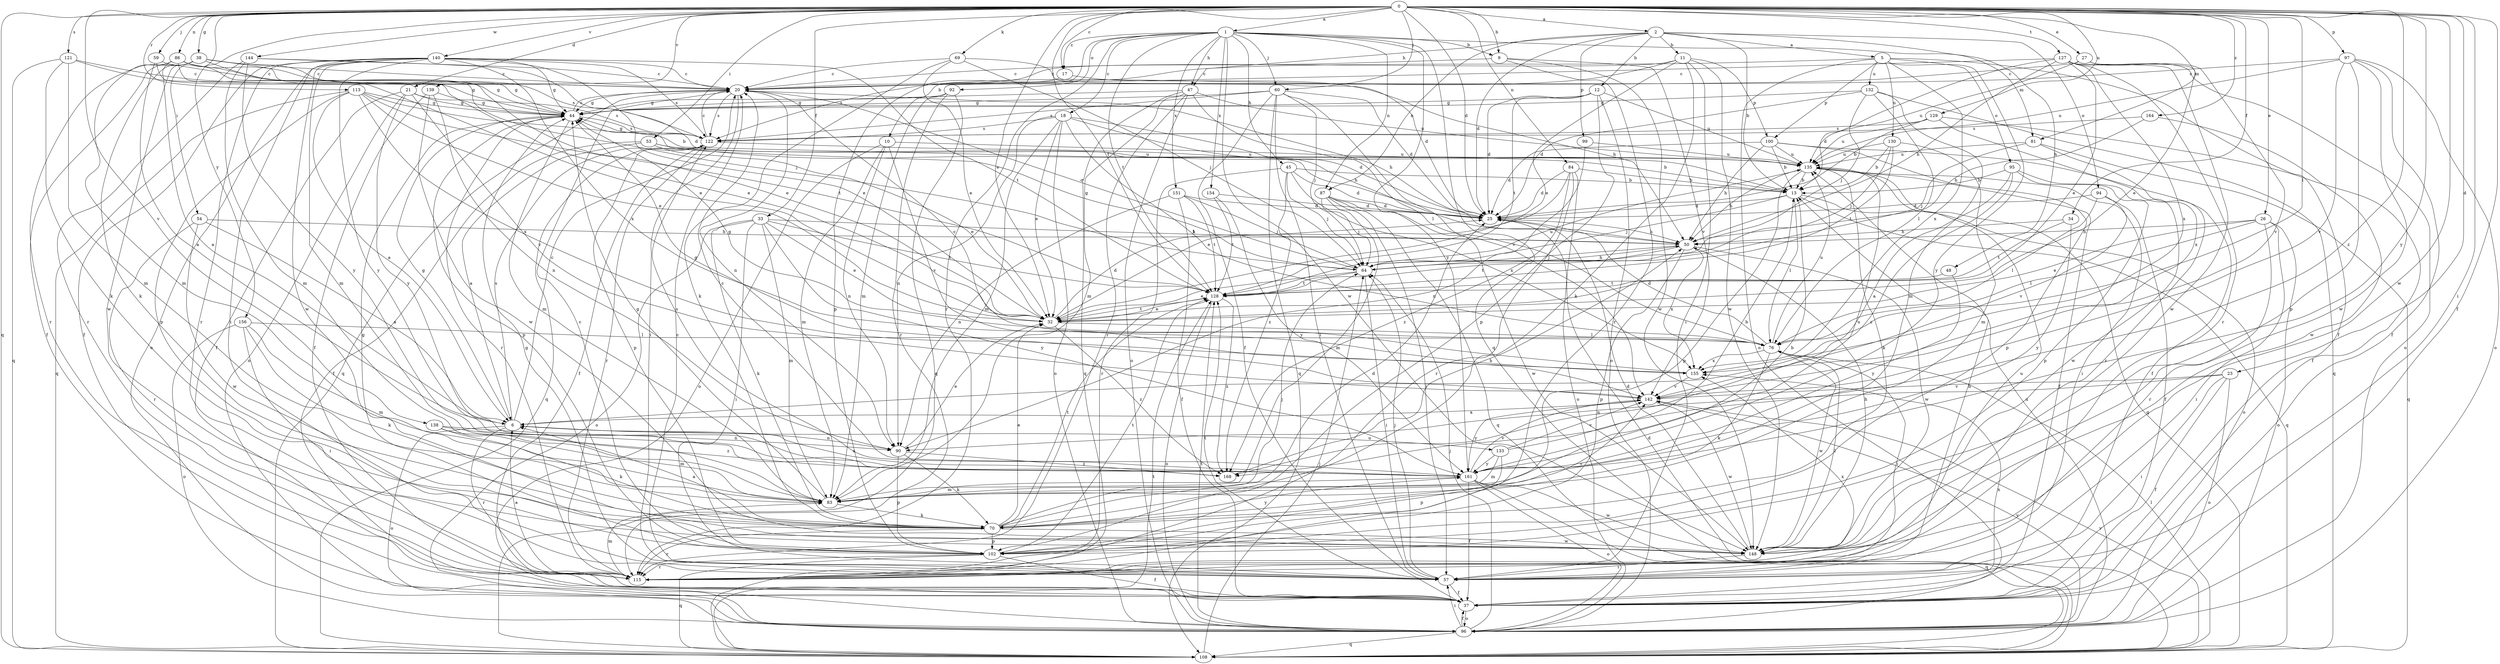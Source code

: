 strict digraph  {
0;
1;
2;
5;
6;
9;
10;
11;
12;
13;
17;
18;
20;
21;
23;
25;
26;
27;
32;
33;
34;
37;
38;
44;
45;
47;
48;
50;
53;
54;
57;
59;
60;
64;
69;
70;
76;
81;
83;
84;
86;
87;
90;
92;
94;
95;
96;
97;
99;
100;
102;
108;
113;
115;
121;
122;
127;
128;
129;
130;
132;
133;
135;
138;
139;
140;
142;
144;
148;
151;
154;
155;
156;
161;
164;
168;
0 -> 1  [label=a];
0 -> 2  [label=a];
0 -> 9  [label=b];
0 -> 17  [label=c];
0 -> 21  [label=d];
0 -> 23  [label=d];
0 -> 25  [label=d];
0 -> 26  [label=e];
0 -> 27  [label=e];
0 -> 32  [label=e];
0 -> 33  [label=f];
0 -> 34  [label=f];
0 -> 37  [label=f];
0 -> 38  [label=g];
0 -> 53  [label=i];
0 -> 54  [label=i];
0 -> 57  [label=i];
0 -> 59  [label=j];
0 -> 60  [label=j];
0 -> 69  [label=k];
0 -> 76  [label=l];
0 -> 81  [label=m];
0 -> 84  [label=n];
0 -> 86  [label=n];
0 -> 97  [label=p];
0 -> 108  [label=q];
0 -> 113  [label=r];
0 -> 121  [label=s];
0 -> 127  [label=t];
0 -> 128  [label=t];
0 -> 129  [label=u];
0 -> 138  [label=v];
0 -> 139  [label=v];
0 -> 140  [label=v];
0 -> 144  [label=w];
0 -> 148  [label=w];
0 -> 156  [label=y];
0 -> 161  [label=y];
0 -> 164  [label=z];
0 -> 168  [label=z];
1 -> 9  [label=b];
1 -> 10  [label=b];
1 -> 17  [label=c];
1 -> 18  [label=c];
1 -> 45  [label=h];
1 -> 47  [label=h];
1 -> 60  [label=j];
1 -> 81  [label=m];
1 -> 87  [label=n];
1 -> 92  [label=o];
1 -> 108  [label=q];
1 -> 115  [label=r];
1 -> 128  [label=t];
1 -> 148  [label=w];
1 -> 151  [label=x];
1 -> 154  [label=x];
1 -> 161  [label=y];
2 -> 5  [label=a];
2 -> 11  [label=b];
2 -> 12  [label=b];
2 -> 13  [label=b];
2 -> 25  [label=d];
2 -> 47  [label=h];
2 -> 48  [label=h];
2 -> 87  [label=n];
2 -> 94  [label=o];
2 -> 99  [label=p];
5 -> 20  [label=c];
5 -> 37  [label=f];
5 -> 95  [label=o];
5 -> 96  [label=o];
5 -> 100  [label=p];
5 -> 130  [label=u];
5 -> 132  [label=u];
5 -> 155  [label=x];
5 -> 161  [label=y];
6 -> 20  [label=c];
6 -> 44  [label=g];
6 -> 90  [label=n];
6 -> 96  [label=o];
6 -> 115  [label=r];
6 -> 122  [label=s];
6 -> 133  [label=u];
9 -> 20  [label=c];
9 -> 115  [label=r];
9 -> 142  [label=v];
9 -> 148  [label=w];
10 -> 83  [label=m];
10 -> 90  [label=n];
10 -> 96  [label=o];
10 -> 135  [label=u];
10 -> 142  [label=v];
11 -> 20  [label=c];
11 -> 32  [label=e];
11 -> 57  [label=i];
11 -> 70  [label=k];
11 -> 100  [label=p];
11 -> 122  [label=s];
11 -> 148  [label=w];
12 -> 25  [label=d];
12 -> 44  [label=g];
12 -> 96  [label=o];
12 -> 102  [label=p];
12 -> 128  [label=t];
12 -> 135  [label=u];
13 -> 25  [label=d];
13 -> 64  [label=j];
13 -> 76  [label=l];
13 -> 96  [label=o];
13 -> 108  [label=q];
17 -> 50  [label=h];
17 -> 102  [label=p];
18 -> 25  [label=d];
18 -> 32  [label=e];
18 -> 50  [label=h];
18 -> 76  [label=l];
18 -> 83  [label=m];
18 -> 90  [label=n];
18 -> 96  [label=o];
18 -> 122  [label=s];
20 -> 44  [label=g];
20 -> 50  [label=h];
20 -> 57  [label=i];
20 -> 90  [label=n];
20 -> 108  [label=q];
20 -> 122  [label=s];
21 -> 37  [label=f];
21 -> 44  [label=g];
21 -> 96  [label=o];
21 -> 122  [label=s];
21 -> 142  [label=v];
21 -> 161  [label=y];
23 -> 37  [label=f];
23 -> 57  [label=i];
23 -> 90  [label=n];
23 -> 96  [label=o];
23 -> 142  [label=v];
25 -> 50  [label=h];
26 -> 32  [label=e];
26 -> 50  [label=h];
26 -> 57  [label=i];
26 -> 76  [label=l];
26 -> 96  [label=o];
26 -> 115  [label=r];
27 -> 20  [label=c];
27 -> 32  [label=e];
27 -> 135  [label=u];
27 -> 142  [label=v];
32 -> 25  [label=d];
32 -> 76  [label=l];
32 -> 128  [label=t];
32 -> 168  [label=z];
33 -> 32  [label=e];
33 -> 50  [label=h];
33 -> 57  [label=i];
33 -> 70  [label=k];
33 -> 83  [label=m];
33 -> 96  [label=o];
33 -> 128  [label=t];
33 -> 161  [label=y];
34 -> 50  [label=h];
34 -> 128  [label=t];
34 -> 161  [label=y];
37 -> 96  [label=o];
37 -> 155  [label=x];
38 -> 20  [label=c];
38 -> 32  [label=e];
38 -> 37  [label=f];
38 -> 44  [label=g];
38 -> 70  [label=k];
38 -> 115  [label=r];
38 -> 122  [label=s];
38 -> 148  [label=w];
44 -> 20  [label=c];
44 -> 83  [label=m];
44 -> 102  [label=p];
44 -> 115  [label=r];
44 -> 122  [label=s];
45 -> 13  [label=b];
45 -> 25  [label=d];
45 -> 64  [label=j];
45 -> 115  [label=r];
45 -> 155  [label=x];
45 -> 168  [label=z];
47 -> 44  [label=g];
47 -> 76  [label=l];
47 -> 83  [label=m];
47 -> 96  [label=o];
47 -> 108  [label=q];
47 -> 115  [label=r];
47 -> 135  [label=u];
48 -> 128  [label=t];
48 -> 161  [label=y];
50 -> 64  [label=j];
50 -> 102  [label=p];
50 -> 128  [label=t];
50 -> 148  [label=w];
50 -> 155  [label=x];
53 -> 6  [label=a];
53 -> 13  [label=b];
53 -> 32  [label=e];
53 -> 37  [label=f];
53 -> 135  [label=u];
54 -> 6  [label=a];
54 -> 50  [label=h];
54 -> 115  [label=r];
54 -> 148  [label=w];
57 -> 13  [label=b];
57 -> 20  [label=c];
57 -> 37  [label=f];
57 -> 44  [label=g];
57 -> 64  [label=j];
57 -> 128  [label=t];
59 -> 6  [label=a];
59 -> 20  [label=c];
59 -> 44  [label=g];
60 -> 25  [label=d];
60 -> 37  [label=f];
60 -> 44  [label=g];
60 -> 57  [label=i];
60 -> 64  [label=j];
60 -> 108  [label=q];
60 -> 122  [label=s];
60 -> 142  [label=v];
64 -> 20  [label=c];
64 -> 32  [label=e];
64 -> 44  [label=g];
64 -> 50  [label=h];
64 -> 57  [label=i];
64 -> 128  [label=t];
69 -> 20  [label=c];
69 -> 25  [label=d];
69 -> 32  [label=e];
69 -> 64  [label=j];
69 -> 70  [label=k];
70 -> 6  [label=a];
70 -> 25  [label=d];
70 -> 32  [label=e];
70 -> 64  [label=j];
70 -> 102  [label=p];
70 -> 115  [label=r];
70 -> 128  [label=t];
70 -> 142  [label=v];
70 -> 148  [label=w];
70 -> 161  [label=y];
76 -> 25  [label=d];
76 -> 44  [label=g];
76 -> 57  [label=i];
76 -> 70  [label=k];
76 -> 135  [label=u];
76 -> 148  [label=w];
76 -> 155  [label=x];
81 -> 64  [label=j];
81 -> 108  [label=q];
81 -> 115  [label=r];
81 -> 135  [label=u];
83 -> 13  [label=b];
83 -> 44  [label=g];
83 -> 70  [label=k];
84 -> 13  [label=b];
84 -> 25  [label=d];
84 -> 32  [label=e];
84 -> 96  [label=o];
84 -> 115  [label=r];
84 -> 168  [label=z];
86 -> 6  [label=a];
86 -> 20  [label=c];
86 -> 32  [label=e];
86 -> 44  [label=g];
86 -> 64  [label=j];
86 -> 83  [label=m];
87 -> 25  [label=d];
87 -> 57  [label=i];
87 -> 64  [label=j];
87 -> 83  [label=m];
87 -> 108  [label=q];
87 -> 148  [label=w];
90 -> 32  [label=e];
90 -> 70  [label=k];
90 -> 102  [label=p];
90 -> 168  [label=z];
92 -> 44  [label=g];
92 -> 83  [label=m];
92 -> 108  [label=q];
92 -> 115  [label=r];
94 -> 25  [label=d];
94 -> 37  [label=f];
94 -> 76  [label=l];
94 -> 142  [label=v];
95 -> 6  [label=a];
95 -> 13  [label=b];
95 -> 102  [label=p];
95 -> 148  [label=w];
95 -> 168  [label=z];
96 -> 37  [label=f];
96 -> 57  [label=i];
96 -> 64  [label=j];
96 -> 108  [label=q];
96 -> 128  [label=t];
96 -> 135  [label=u];
96 -> 142  [label=v];
97 -> 20  [label=c];
97 -> 37  [label=f];
97 -> 96  [label=o];
97 -> 102  [label=p];
97 -> 135  [label=u];
97 -> 142  [label=v];
97 -> 148  [label=w];
99 -> 90  [label=n];
99 -> 135  [label=u];
100 -> 13  [label=b];
100 -> 25  [label=d];
100 -> 37  [label=f];
100 -> 50  [label=h];
100 -> 102  [label=p];
100 -> 135  [label=u];
102 -> 20  [label=c];
102 -> 37  [label=f];
102 -> 44  [label=g];
102 -> 108  [label=q];
102 -> 115  [label=r];
102 -> 128  [label=t];
108 -> 25  [label=d];
108 -> 64  [label=j];
108 -> 76  [label=l];
108 -> 128  [label=t];
108 -> 142  [label=v];
113 -> 6  [label=a];
113 -> 13  [label=b];
113 -> 32  [label=e];
113 -> 44  [label=g];
113 -> 102  [label=p];
113 -> 108  [label=q];
113 -> 128  [label=t];
113 -> 155  [label=x];
115 -> 6  [label=a];
115 -> 83  [label=m];
115 -> 135  [label=u];
115 -> 155  [label=x];
121 -> 20  [label=c];
121 -> 32  [label=e];
121 -> 70  [label=k];
121 -> 83  [label=m];
121 -> 108  [label=q];
122 -> 20  [label=c];
122 -> 37  [label=f];
122 -> 44  [label=g];
122 -> 102  [label=p];
122 -> 108  [label=q];
122 -> 115  [label=r];
122 -> 135  [label=u];
127 -> 20  [label=c];
127 -> 25  [label=d];
127 -> 32  [label=e];
127 -> 50  [label=h];
127 -> 96  [label=o];
127 -> 115  [label=r];
127 -> 148  [label=w];
127 -> 155  [label=x];
128 -> 32  [label=e];
128 -> 96  [label=o];
128 -> 135  [label=u];
128 -> 168  [label=z];
129 -> 13  [label=b];
129 -> 37  [label=f];
129 -> 122  [label=s];
129 -> 135  [label=u];
129 -> 155  [label=x];
130 -> 13  [label=b];
130 -> 64  [label=j];
130 -> 83  [label=m];
130 -> 128  [label=t];
130 -> 135  [label=u];
132 -> 25  [label=d];
132 -> 44  [label=g];
132 -> 64  [label=j];
132 -> 76  [label=l];
132 -> 83  [label=m];
132 -> 108  [label=q];
133 -> 13  [label=b];
133 -> 83  [label=m];
133 -> 102  [label=p];
133 -> 142  [label=v];
133 -> 161  [label=y];
135 -> 13  [label=b];
135 -> 37  [label=f];
135 -> 50  [label=h];
135 -> 57  [label=i];
135 -> 70  [label=k];
135 -> 102  [label=p];
135 -> 108  [label=q];
138 -> 70  [label=k];
138 -> 83  [label=m];
138 -> 90  [label=n];
138 -> 168  [label=z];
139 -> 37  [label=f];
139 -> 44  [label=g];
139 -> 90  [label=n];
139 -> 148  [label=w];
140 -> 20  [label=c];
140 -> 32  [label=e];
140 -> 37  [label=f];
140 -> 44  [label=g];
140 -> 57  [label=i];
140 -> 83  [label=m];
140 -> 96  [label=o];
140 -> 115  [label=r];
140 -> 122  [label=s];
140 -> 128  [label=t];
140 -> 148  [label=w];
140 -> 155  [label=x];
140 -> 161  [label=y];
142 -> 6  [label=a];
142 -> 44  [label=g];
142 -> 148  [label=w];
142 -> 161  [label=y];
144 -> 20  [label=c];
144 -> 25  [label=d];
144 -> 83  [label=m];
144 -> 115  [label=r];
144 -> 161  [label=y];
148 -> 25  [label=d];
148 -> 50  [label=h];
148 -> 57  [label=i];
148 -> 76  [label=l];
151 -> 25  [label=d];
151 -> 37  [label=f];
151 -> 64  [label=j];
151 -> 90  [label=n];
151 -> 128  [label=t];
154 -> 25  [label=d];
154 -> 128  [label=t];
154 -> 161  [label=y];
155 -> 20  [label=c];
155 -> 142  [label=v];
156 -> 57  [label=i];
156 -> 70  [label=k];
156 -> 76  [label=l];
156 -> 83  [label=m];
156 -> 96  [label=o];
161 -> 6  [label=a];
161 -> 20  [label=c];
161 -> 37  [label=f];
161 -> 83  [label=m];
161 -> 96  [label=o];
161 -> 108  [label=q];
161 -> 122  [label=s];
161 -> 135  [label=u];
161 -> 142  [label=v];
161 -> 148  [label=w];
164 -> 50  [label=h];
164 -> 122  [label=s];
164 -> 148  [label=w];
168 -> 50  [label=h];
}
